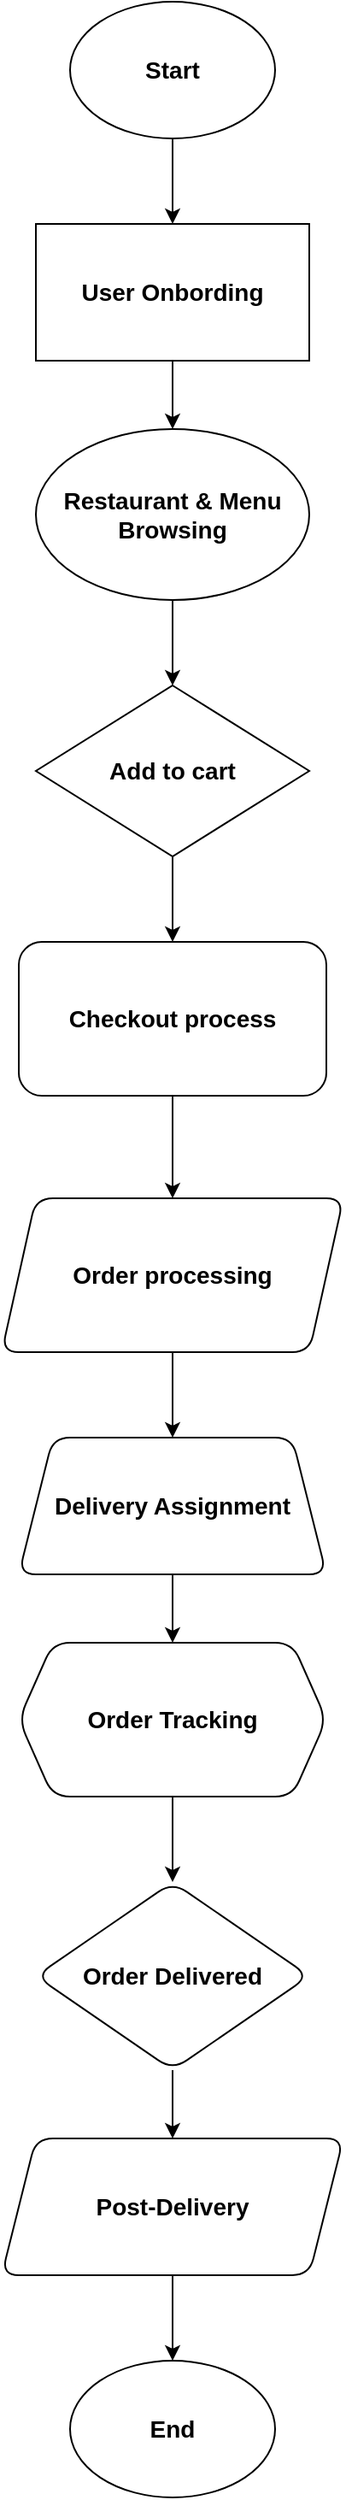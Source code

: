 <mxfile version="28.0.7">
  <diagram name="Page-1" id="egS6QkuDxYNzBrlykLM5">
    <mxGraphModel dx="1042" dy="562" grid="1" gridSize="10" guides="1" tooltips="1" connect="1" arrows="1" fold="1" page="1" pageScale="1" pageWidth="850" pageHeight="1100" math="0" shadow="0">
      <root>
        <mxCell id="0" />
        <mxCell id="1" parent="0" />
        <mxCell id="z4legyIccgOvoW1bbdhD-3" value="" style="edgeStyle=orthogonalEdgeStyle;rounded=0;orthogonalLoop=1;jettySize=auto;html=1;" edge="1" parent="1" source="z4legyIccgOvoW1bbdhD-1" target="z4legyIccgOvoW1bbdhD-2">
          <mxGeometry relative="1" as="geometry" />
        </mxCell>
        <mxCell id="z4legyIccgOvoW1bbdhD-1" value="&lt;b&gt;&lt;font style=&quot;font-size: 14px;&quot;&gt;Start&lt;/font&gt;&lt;/b&gt;" style="ellipse;whiteSpace=wrap;html=1;" vertex="1" parent="1">
          <mxGeometry x="370" y="10" width="120" height="80" as="geometry" />
        </mxCell>
        <mxCell id="z4legyIccgOvoW1bbdhD-5" value="" style="edgeStyle=orthogonalEdgeStyle;rounded=0;orthogonalLoop=1;jettySize=auto;html=1;" edge="1" parent="1" source="z4legyIccgOvoW1bbdhD-2" target="z4legyIccgOvoW1bbdhD-4">
          <mxGeometry relative="1" as="geometry" />
        </mxCell>
        <mxCell id="z4legyIccgOvoW1bbdhD-2" value="&lt;b&gt;&lt;font style=&quot;font-size: 14px;&quot;&gt;User Onbording&lt;/font&gt;&lt;/b&gt;" style="whiteSpace=wrap;html=1;" vertex="1" parent="1">
          <mxGeometry x="350" y="140" width="160" height="80" as="geometry" />
        </mxCell>
        <mxCell id="z4legyIccgOvoW1bbdhD-7" value="" style="edgeStyle=orthogonalEdgeStyle;rounded=0;orthogonalLoop=1;jettySize=auto;html=1;" edge="1" parent="1" source="z4legyIccgOvoW1bbdhD-4" target="z4legyIccgOvoW1bbdhD-6">
          <mxGeometry relative="1" as="geometry" />
        </mxCell>
        <mxCell id="z4legyIccgOvoW1bbdhD-4" value="&lt;b&gt;&lt;font style=&quot;font-size: 14px;&quot;&gt;Restaurant &amp;amp; Menu Browsing&lt;/font&gt;&lt;/b&gt;" style="ellipse;whiteSpace=wrap;html=1;" vertex="1" parent="1">
          <mxGeometry x="350" y="260" width="160" height="100" as="geometry" />
        </mxCell>
        <mxCell id="z4legyIccgOvoW1bbdhD-9" value="" style="edgeStyle=orthogonalEdgeStyle;rounded=0;orthogonalLoop=1;jettySize=auto;html=1;" edge="1" parent="1" source="z4legyIccgOvoW1bbdhD-6" target="z4legyIccgOvoW1bbdhD-8">
          <mxGeometry relative="1" as="geometry" />
        </mxCell>
        <mxCell id="z4legyIccgOvoW1bbdhD-6" value="&lt;b&gt;&lt;font style=&quot;font-size: 14px;&quot;&gt;Add to cart&lt;/font&gt;&lt;/b&gt;" style="rhombus;whiteSpace=wrap;html=1;" vertex="1" parent="1">
          <mxGeometry x="350" y="410" width="160" height="100" as="geometry" />
        </mxCell>
        <mxCell id="z4legyIccgOvoW1bbdhD-11" value="" style="edgeStyle=orthogonalEdgeStyle;rounded=0;orthogonalLoop=1;jettySize=auto;html=1;" edge="1" parent="1" source="z4legyIccgOvoW1bbdhD-8" target="z4legyIccgOvoW1bbdhD-10">
          <mxGeometry relative="1" as="geometry" />
        </mxCell>
        <mxCell id="z4legyIccgOvoW1bbdhD-8" value="&lt;b&gt;&lt;font style=&quot;font-size: 14px;&quot;&gt;Checkout process&lt;/font&gt;&lt;/b&gt;" style="rounded=1;whiteSpace=wrap;html=1;" vertex="1" parent="1">
          <mxGeometry x="340" y="560" width="180" height="90" as="geometry" />
        </mxCell>
        <mxCell id="z4legyIccgOvoW1bbdhD-13" value="" style="edgeStyle=orthogonalEdgeStyle;rounded=0;orthogonalLoop=1;jettySize=auto;html=1;" edge="1" parent="1" source="z4legyIccgOvoW1bbdhD-10" target="z4legyIccgOvoW1bbdhD-12">
          <mxGeometry relative="1" as="geometry" />
        </mxCell>
        <mxCell id="z4legyIccgOvoW1bbdhD-10" value="&lt;b&gt;&lt;font style=&quot;font-size: 14px;&quot;&gt;Order processing&lt;/font&gt;&lt;/b&gt;" style="shape=parallelogram;perimeter=parallelogramPerimeter;whiteSpace=wrap;html=1;fixedSize=1;rounded=1;" vertex="1" parent="1">
          <mxGeometry x="330" y="710" width="200" height="90" as="geometry" />
        </mxCell>
        <mxCell id="z4legyIccgOvoW1bbdhD-15" value="" style="edgeStyle=orthogonalEdgeStyle;rounded=0;orthogonalLoop=1;jettySize=auto;html=1;" edge="1" parent="1" source="z4legyIccgOvoW1bbdhD-12" target="z4legyIccgOvoW1bbdhD-14">
          <mxGeometry relative="1" as="geometry" />
        </mxCell>
        <mxCell id="z4legyIccgOvoW1bbdhD-12" value="&lt;b&gt;&lt;font style=&quot;font-size: 14px;&quot;&gt;Delivery Assignment&lt;/font&gt;&lt;/b&gt;" style="shape=trapezoid;perimeter=trapezoidPerimeter;whiteSpace=wrap;html=1;fixedSize=1;rounded=1;" vertex="1" parent="1">
          <mxGeometry x="340" y="850" width="180" height="80" as="geometry" />
        </mxCell>
        <mxCell id="z4legyIccgOvoW1bbdhD-20" value="" style="edgeStyle=orthogonalEdgeStyle;rounded=0;orthogonalLoop=1;jettySize=auto;html=1;" edge="1" parent="1" source="z4legyIccgOvoW1bbdhD-14" target="z4legyIccgOvoW1bbdhD-18">
          <mxGeometry relative="1" as="geometry" />
        </mxCell>
        <mxCell id="z4legyIccgOvoW1bbdhD-14" value="&lt;b&gt;&lt;font style=&quot;font-size: 14px;&quot;&gt;Order Tracking&lt;/font&gt;&lt;/b&gt;" style="shape=hexagon;perimeter=hexagonPerimeter2;whiteSpace=wrap;html=1;fixedSize=1;rounded=1;" vertex="1" parent="1">
          <mxGeometry x="340" y="970" width="180" height="90" as="geometry" />
        </mxCell>
        <mxCell id="z4legyIccgOvoW1bbdhD-22" value="" style="edgeStyle=orthogonalEdgeStyle;rounded=0;orthogonalLoop=1;jettySize=auto;html=1;" edge="1" parent="1" source="z4legyIccgOvoW1bbdhD-18" target="z4legyIccgOvoW1bbdhD-21">
          <mxGeometry relative="1" as="geometry" />
        </mxCell>
        <mxCell id="z4legyIccgOvoW1bbdhD-18" value="&lt;b&gt;&lt;font style=&quot;font-size: 14px;&quot;&gt;Order Delivered&lt;/font&gt;&lt;/b&gt;" style="rhombus;whiteSpace=wrap;html=1;rounded=1;" vertex="1" parent="1">
          <mxGeometry x="350" y="1110" width="160" height="110" as="geometry" />
        </mxCell>
        <mxCell id="z4legyIccgOvoW1bbdhD-26" value="" style="edgeStyle=orthogonalEdgeStyle;rounded=0;orthogonalLoop=1;jettySize=auto;html=1;" edge="1" parent="1" source="z4legyIccgOvoW1bbdhD-21" target="z4legyIccgOvoW1bbdhD-25">
          <mxGeometry relative="1" as="geometry" />
        </mxCell>
        <mxCell id="z4legyIccgOvoW1bbdhD-21" value="&lt;b&gt;&lt;font style=&quot;font-size: 14px;&quot;&gt;Post-Delivery&lt;/font&gt;&lt;/b&gt;" style="shape=parallelogram;perimeter=parallelogramPerimeter;whiteSpace=wrap;html=1;fixedSize=1;rounded=1;" vertex="1" parent="1">
          <mxGeometry x="330" y="1260" width="200" height="80" as="geometry" />
        </mxCell>
        <mxCell id="z4legyIccgOvoW1bbdhD-25" value="&lt;b&gt;&lt;font style=&quot;font-size: 14px;&quot;&gt;End&lt;/font&gt;&lt;/b&gt;" style="ellipse;whiteSpace=wrap;html=1;" vertex="1" parent="1">
          <mxGeometry x="370" y="1390" width="120" height="80" as="geometry" />
        </mxCell>
      </root>
    </mxGraphModel>
  </diagram>
</mxfile>
